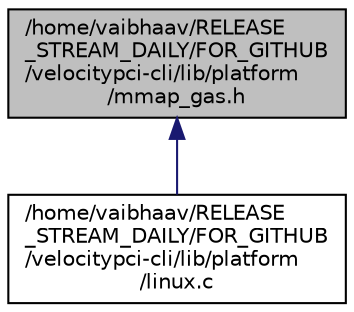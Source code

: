 digraph "/home/vaibhaav/RELEASE_STREAM_DAILY/FOR_GITHUB/velocitypci-cli/lib/platform/mmap_gas.h"
{
 // LATEX_PDF_SIZE
  edge [fontname="Helvetica",fontsize="10",labelfontname="Helvetica",labelfontsize="10"];
  node [fontname="Helvetica",fontsize="10",shape=record];
  Node1 [label="/home/vaibhaav/RELEASE\l_STREAM_DAILY/FOR_GITHUB\l/velocitypci-cli/lib/platform\l/mmap_gas.h",height=0.2,width=0.4,color="black", fillcolor="grey75", style="filled", fontcolor="black",tooltip="Gas Operations for platforms that the gas is mapped into the address space."];
  Node1 -> Node2 [dir="back",color="midnightblue",fontsize="10",style="solid",fontname="Helvetica"];
  Node2 [label="/home/vaibhaav/RELEASE\l_STREAM_DAILY/FOR_GITHUB\l/velocitypci-cli/lib/platform\l/linux.c",height=0.2,width=0.4,color="black", fillcolor="white", style="filled",URL="$linux_8c_source.html",tooltip=" "];
}
